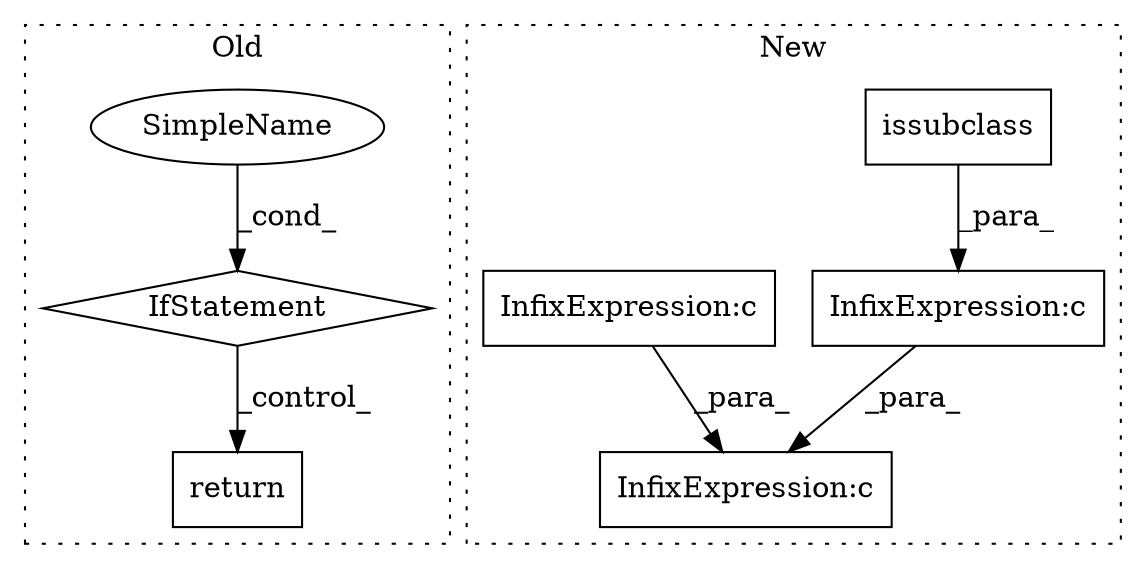 digraph G {
subgraph cluster0 {
1 [label="return" a="41" s="2832" l="7" shape="box"];
3 [label="IfStatement" a="25" s="2781,2791" l="4,2" shape="diamond"];
4 [label="SimpleName" a="42" s="2785" l="6" shape="ellipse"];
label = "Old";
style="dotted";
}
subgraph cluster1 {
2 [label="issubclass" a="32" s="2992,3014" l="11,1" shape="box"];
5 [label="InfixExpression:c" a="27" s="2988" l="4" shape="box"];
6 [label="InfixExpression:c" a="27" s="3016" l="4" shape="box"];
7 [label="InfixExpression:c" a="27" s="3028" l="4" shape="box"];
label = "New";
style="dotted";
}
2 -> 5 [label="_para_"];
3 -> 1 [label="_control_"];
4 -> 3 [label="_cond_"];
5 -> 6 [label="_para_"];
7 -> 6 [label="_para_"];
}